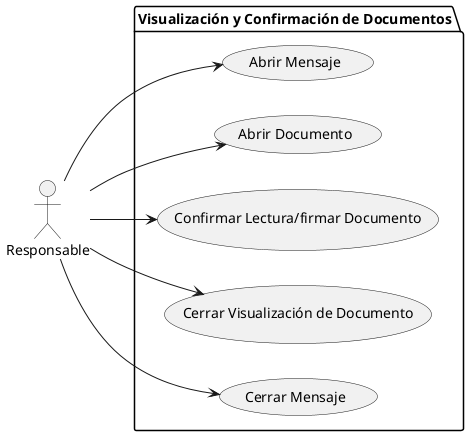 @startuml visualizacionConfirmacionDocumentos
left to right direction
actor "Responsable" as Responsable

package "Visualización y Confirmación de Documentos" {
    usecase "Abrir Mensaje" as VCD1
    usecase "Abrir Documento" as VCD2
    usecase "Confirmar Lectura/firmar Documento" as VCD3
    usecase "Cerrar Visualización de Documento" as VCD4
    usecase "Cerrar Mensaje" as VCD5
}

Responsable --> VCD1
Responsable --> VCD2
Responsable --> VCD3
Responsable --> VCD4
Responsable --> VCD5
@enduml
